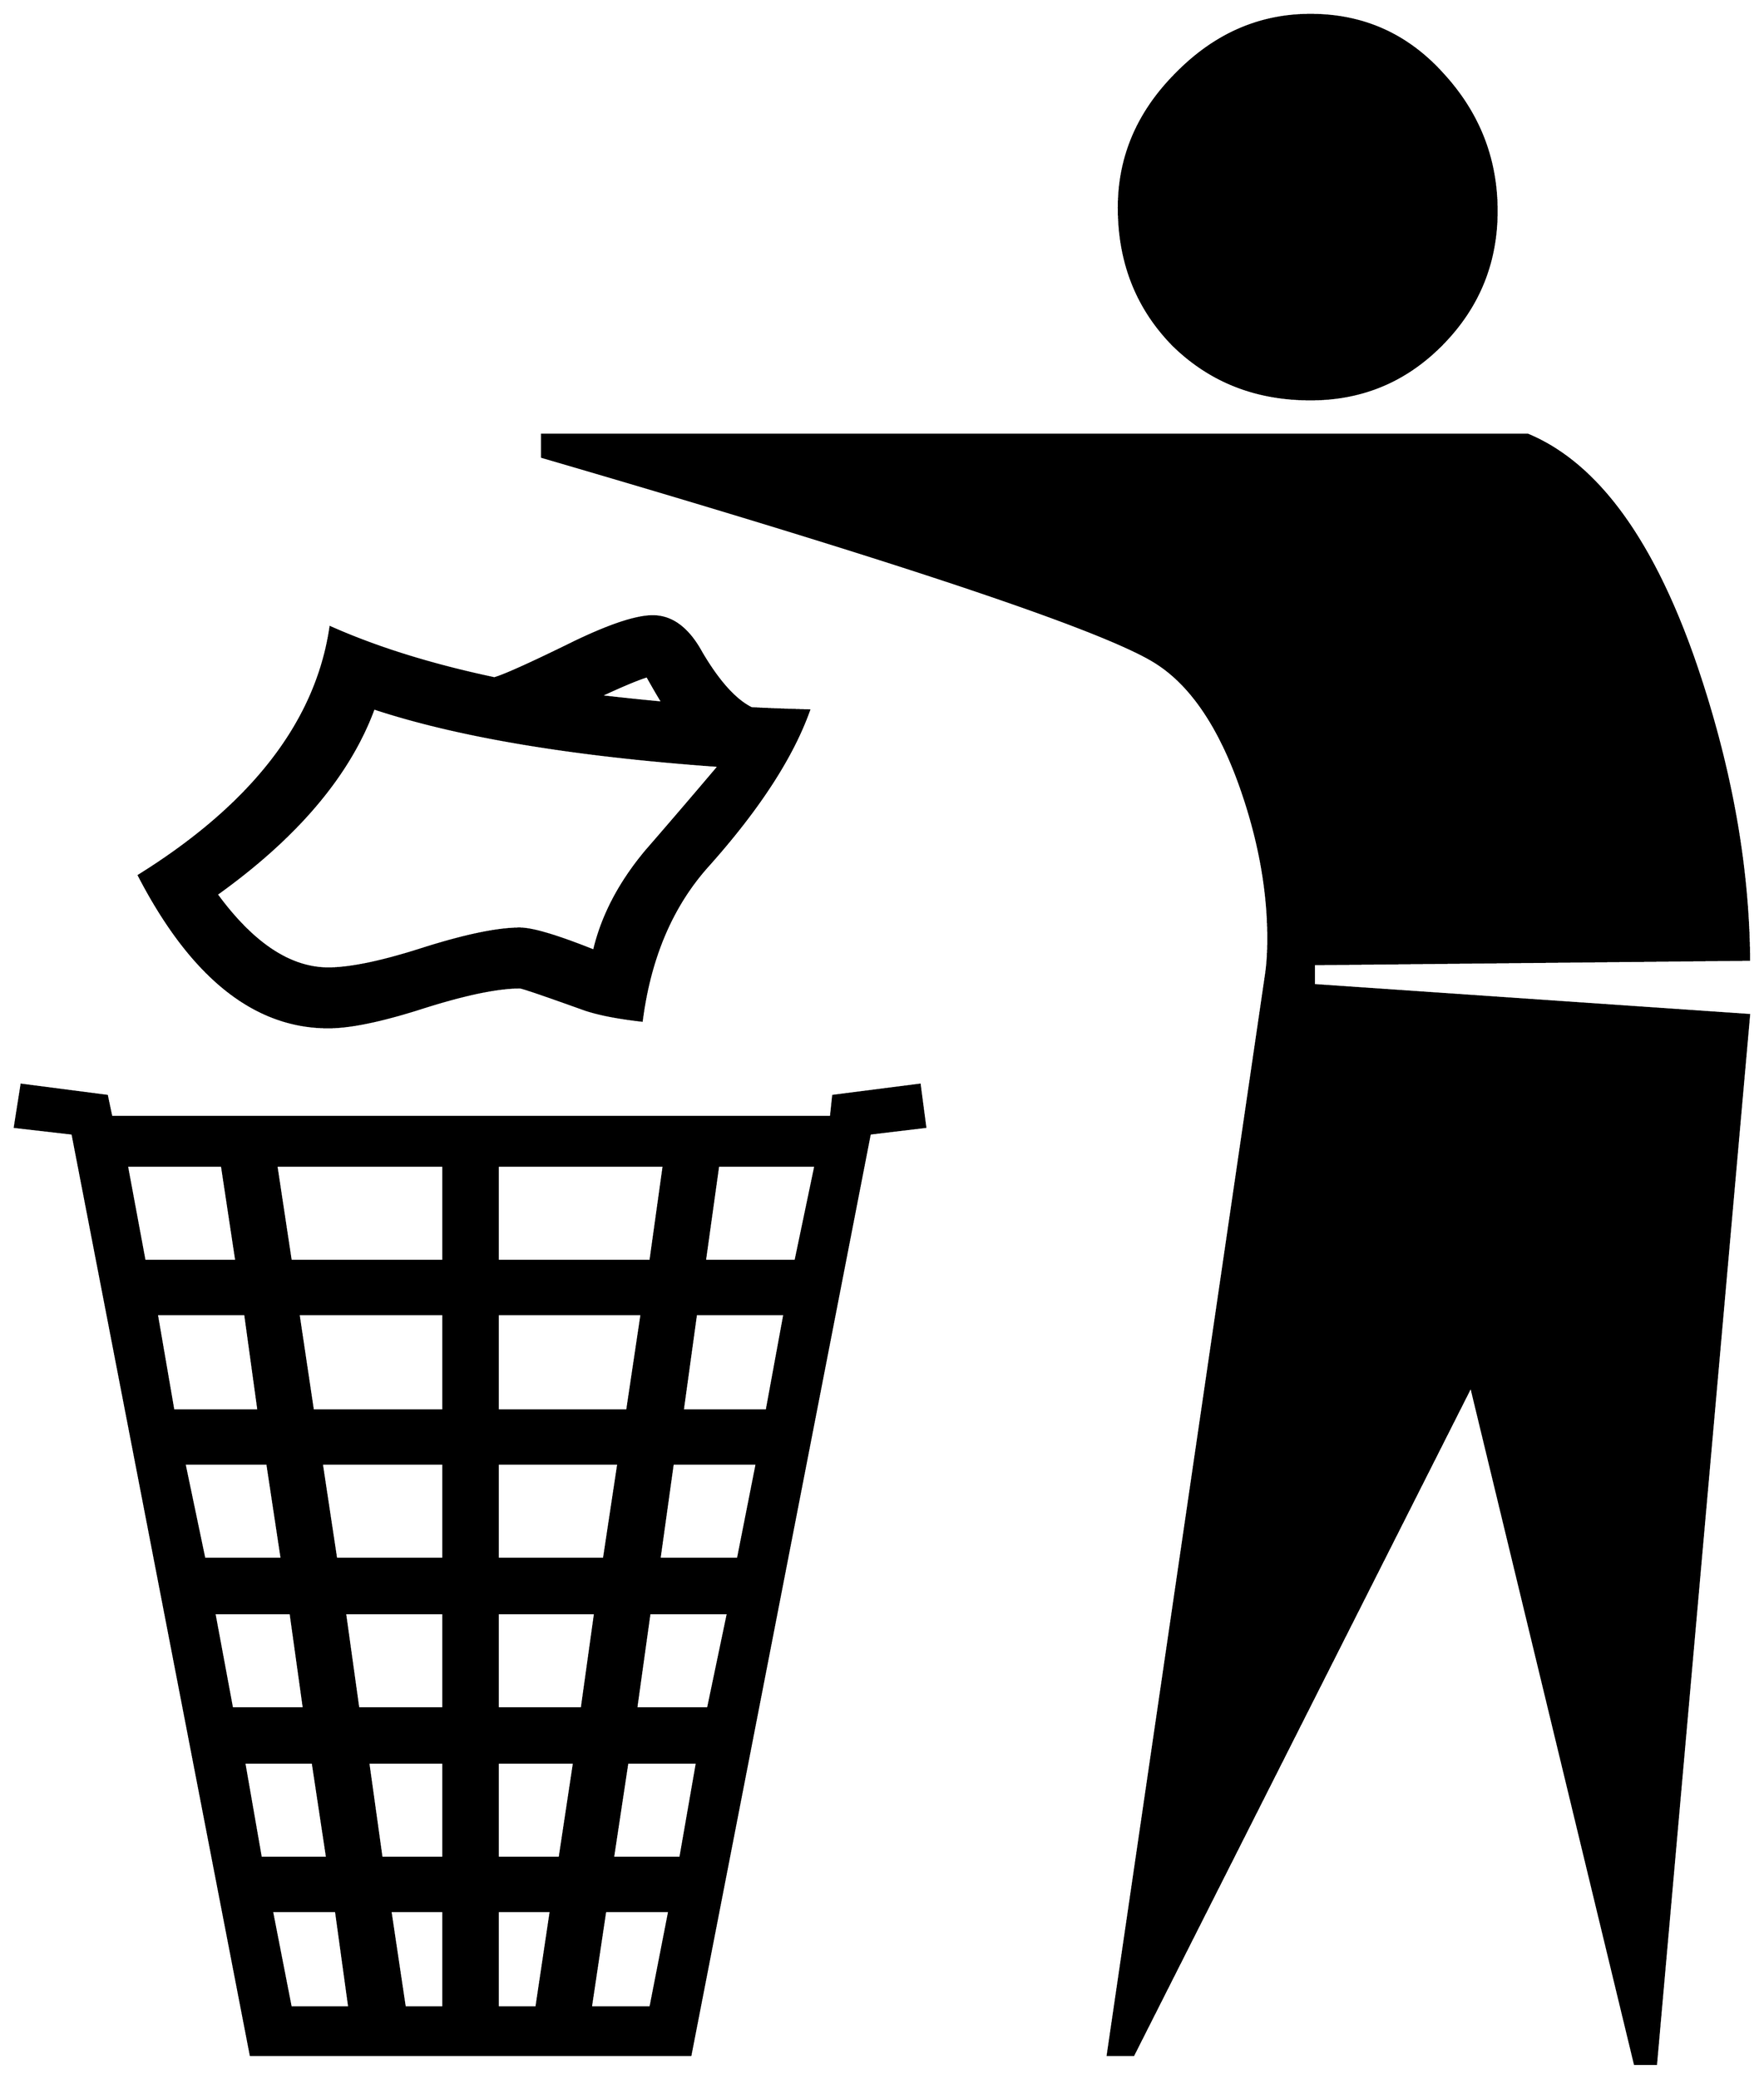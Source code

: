 


\begin{tikzpicture}[y=0.80pt, x=0.80pt, yscale=-1.0, xscale=1.0, inner sep=0pt, outer sep=0pt]
\begin{scope}[shift={(100.0,1706.0)},nonzero rule]
  \path[draw=.,fill=.,line width=1.600pt] (1420.0,-1330.0) ..
    controls (1420.0,-1283.333) and (1403.667,-1243.333) ..
    (1371.0,-1210.0) .. controls (1338.333,-1176.667) and
    (1298.667,-1160.0) .. (1252.0,-1160.0) .. controls
    (1202.667,-1160.0) and (1161.333,-1176.333) .. (1128.0,-1209.0) ..
    controls (1095.333,-1242.333) and (1079.0,-1283.667) ..
    (1079.0,-1333.0) .. controls (1079.0,-1379.0) and
    (1096.333,-1419.333) .. (1131.0,-1454.0) .. controls
    (1165.667,-1489.333) and (1206.0,-1507.0) .. (1252.0,-1507.0) ..
    controls (1299.333,-1507.0) and (1339.0,-1489.333) ..
    (1371.0,-1454.0) .. controls (1403.667,-1418.667) and
    (1420.0,-1377.333) .. (1420.0,-1330.0) -- cycle(1648.0,-604.0)
    -- (1564.0,343.0) -- (1545.0,343.0) -- (1397.0,-269.0) --
    (1092.0,335.0) -- (1069.0,335.0) -- (1212.0,-641.0) ..
    controls (1213.333,-650.333) and (1214.0,-661.0) ..
    (1214.0,-673.0) .. controls (1214.0,-717.0) and
    (1205.667,-762.667) .. (1189.0,-810.0) .. controls
    (1169.667,-864.667) and (1144.333,-902.0) .. (1113.0,-922.0) ..
    controls (1067.667,-951.333) and (882.667,-1013.333) ..
    (558.0,-1108.0) -- (558.0,-1128.0) -- (1448.0,-1128.0) ..
    controls (1510.667,-1102.0) and (1561.333,-1032.667) ..
    (1600.0,-920.0) .. controls (1631.333,-828.0) and
    (1647.333,-739.333) .. (1648.0,-654.0) -- (1255.0,-650.0) --
    (1255.0,-631.0) -- (1648.0,-604.0) -- cycle(799.0,-879.0) ..
    controls (783.667,-836.333) and (753.0,-789.333) .. (707.0,-738.0)
    .. controls (675.0,-702.0) and (655.333,-655.667) ..
    (648.0,-599.0) .. controls (624.667,-601.667) and (606.667,-605.333)
    .. (594.0,-610.0) .. controls (558.667,-622.667) and
    (540.0,-629.0) .. (538.0,-629.0) .. controls (518.0,-629.0)
    and (489.0,-623.0) .. (451.0,-611.0) .. controls
    (413.667,-599.0) and (385.0,-593.0) .. (365.0,-593.0) ..
    controls (298.333,-593.0) and (241.333,-638.667) .. (194.0,-730.0)
    .. controls (296.667,-794.0) and (354.333,-868.667) ..
    (367.0,-954.0) .. controls (409.0,-935.333) and (458.333,-920.0)
    .. (515.0,-908.0) .. controls (524.333,-910.667) and
    (548.667,-921.667) .. (588.0,-941.0) .. controls (620.0,-956.333)
    and (643.333,-964.0) .. (658.0,-964.0) .. controls
    (675.333,-964.0) and (690.0,-953.0) .. (702.0,-931.0) ..
    controls (717.333,-905.0) and (732.333,-888.333) .. (747.0,-881.0)
    .. controls (758.333,-880.333) and (775.667,-879.667) ..
    (799.0,-879.0) -- cycle(904.0,-503.0) -- (854.0,-497.0) --
    (692.0,335.0) -- (295.0,335.0) -- (134.0,-497.0) --
    (82.0,-503.0) -- (88.0,-541.0) -- (165.0,-531.0) --
    (169.0,-512.0) -- (819.0,-512.0) -- (821.0,-531.0) --
    (899.0,-541.0) -- (904.0,-503.0) -- cycle(667.0,-886.0) ..
    controls (663.667,-891.333) and (659.0,-899.333) .. (653.0,-910.0)
    .. controls (644.333,-907.333) and (630.0,-901.333) ..
    (610.0,-892.0) .. controls (626.667,-890.0) and (645.667,-888.0)
    .. (667.0,-886.0) -- cycle(718.0,-829.0) .. controls
    (586.667,-838.333) and (482.667,-855.667) .. (406.0,-881.0) ..
    controls (384.0,-821.0) and (336.667,-765.0) .. (264.0,-713.0)
    .. controls (296.667,-668.333) and (330.333,-646.0) ..
    (365.0,-646.0) .. controls (385.0,-646.0) and (413.667,-652.0)
    .. (451.0,-664.0) .. controls (489.0,-676.0) and
    (518.0,-682.0) .. (538.0,-682.0) .. controls (549.333,-682.0)
    and (571.667,-675.333) .. (605.0,-662.0) .. controls
    (612.333,-693.333) and (628.0,-723.333) .. (652.0,-752.0) ..
    controls (674.0,-777.333) and (696.0,-803.0) .. (718.0,-829.0)
    -- cycle(805.0,-468.0) -- (717.0,-468.0) -- (705.0,-382.0)
    -- (787.0,-382.0) -- (805.0,-468.0) -- cycle(777.0,-334.0)
    -- (697.0,-334.0) -- (685.0,-247.0) -- (761.0,-247.0) --
    (777.0,-334.0) -- cycle(668.0,-468.0) -- (518.0,-468.0) --
    (518.0,-382.0) -- (656.0,-382.0) -- (668.0,-468.0) --
    cycle(648.0,-334.0) -- (518.0,-334.0) -- (518.0,-247.0) --
    (635.0,-247.0) -- (648.0,-334.0) -- cycle(752.0,-199.0) --
    (676.0,-199.0) -- (664.0,-113.0) -- (735.0,-113.0) --
    (752.0,-199.0) -- cycle(469.0,-382.0) -- (469.0,-468.0) --
    (318.0,-468.0) -- (331.0,-382.0) -- (469.0,-382.0) --
    cycle(627.0,-199.0) -- (518.0,-199.0) -- (518.0,-113.0) --
    (614.0,-113.0) -- (627.0,-199.0) -- cycle(726.0,-64.0) --
    (655.0,-64.0) -- (643.0,22.0) -- (708.0,22.0) --
    (726.0,-64.0) -- cycle(469.0,-247.0) -- (469.0,-334.0) --
    (338.0,-334.0) -- (351.0,-247.0) -- (469.0,-247.0) --
    cycle(282.0,-382.0) -- (269.0,-468.0) -- (183.0,-468.0) --
    (199.0,-382.0) -- (282.0,-382.0) -- cycle(606.0,-64.0) --
    (518.0,-64.0) -- (518.0,22.0) -- (594.0,22.0) --
    (606.0,-64.0) -- cycle(469.0,-113.0) -- (469.0,-199.0) --
    (359.0,-199.0) -- (372.0,-113.0) -- (469.0,-113.0) --
    cycle(302.0,-247.0) -- (290.0,-334.0) -- (210.0,-334.0) --
    (225.0,-247.0) -- (302.0,-247.0) -- cycle(698.0,71.0) --
    (635.0,71.0) -- (622.0,157.0) -- (683.0,157.0) --
    (698.0,71.0) -- cycle(469.0,22.0) -- (469.0,-64.0) --
    (380.0,-64.0) -- (392.0,22.0) -- (469.0,22.0) --
    cycle(587.0,71.0) -- (518.0,71.0) -- (518.0,157.0) --
    (574.0,157.0) -- (587.0,71.0) -- cycle(323.0,-113.0) --
    (310.0,-199.0) -- (235.0,-199.0) -- (253.0,-113.0) --
    (323.0,-113.0) -- cycle(673.0,205.0) -- (615.0,205.0) --
    (602.0,292.0) -- (656.0,292.0) -- (673.0,205.0) --
    cycle(343.0,22.0) -- (331.0,-64.0) -- (262.0,-64.0) --
    (278.0,22.0) -- (343.0,22.0) -- cycle(469.0,157.0) --
    (469.0,71.0) -- (401.0,71.0) -- (413.0,157.0) --
    (469.0,157.0) -- cycle(566.0,205.0) -- (518.0,205.0) --
    (518.0,292.0) -- (553.0,292.0) -- (566.0,205.0) --
    cycle(364.0,157.0) -- (351.0,71.0) -- (289.0,71.0) --
    (304.0,157.0) -- (364.0,157.0) -- cycle(469.0,292.0) --
    (469.0,205.0) -- (421.0,205.0) -- (434.0,292.0) --
    (469.0,292.0) -- cycle(384.0,292.0) -- (372.0,205.0) --
    (314.0,205.0) -- (331.0,292.0) -- (384.0,292.0) -- cycle;
\end{scope}

\end{tikzpicture}

